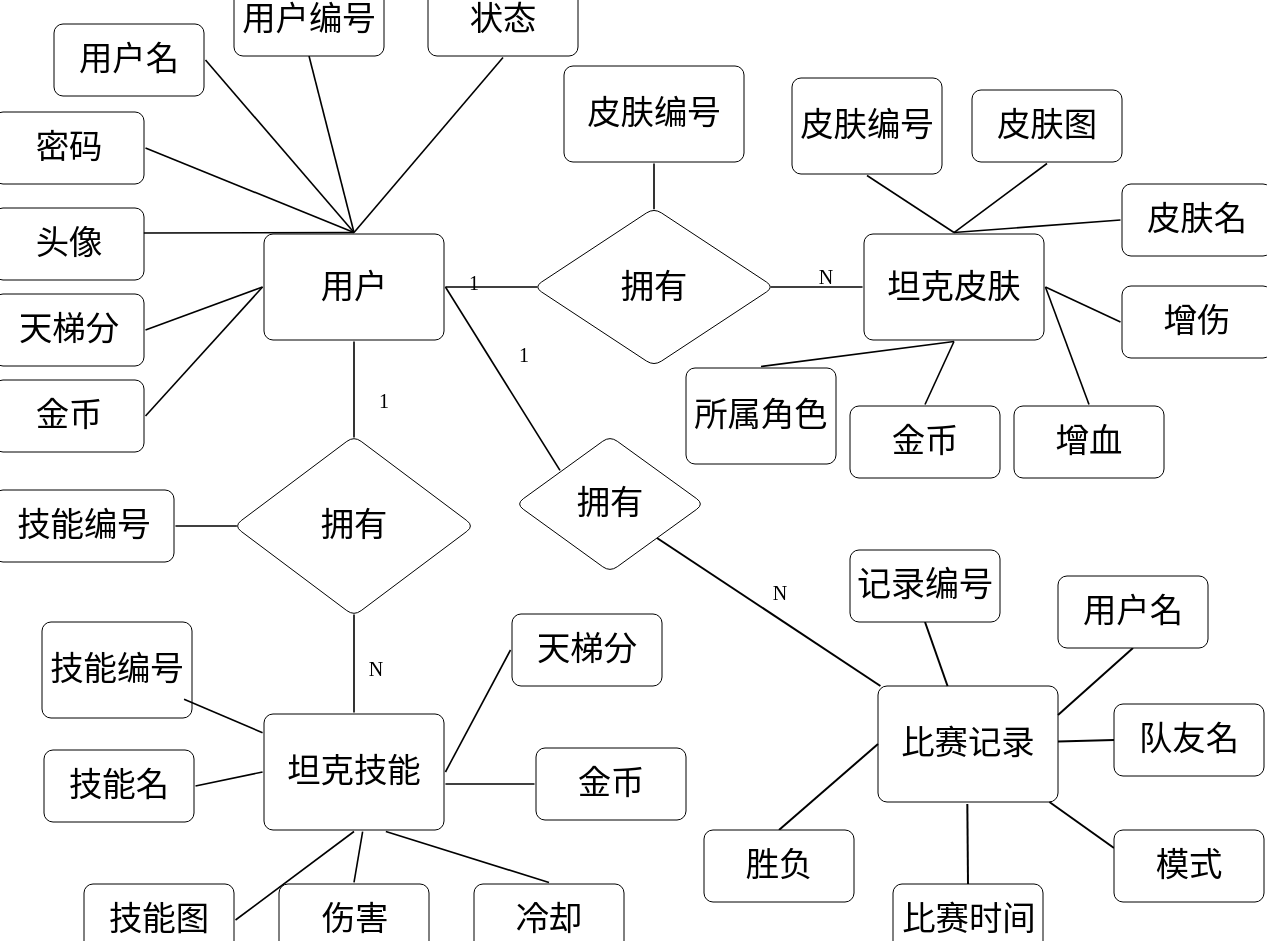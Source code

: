 <mxfile version="24.3.1" type="github">
  <diagram id="R2lEEEUBdFMjLlhIrx00" name="Page-1">
    <mxGraphModel dx="1179" dy="679" grid="1" gridSize="10" guides="1" tooltips="1" connect="1" arrows="1" fold="1" page="1" pageScale="1" pageWidth="850" pageHeight="1100" math="0" shadow="0" extFonts="Permanent Marker^https://fonts.googleapis.com/css?family=Permanent+Marker">
      <root>
        <mxCell id="0" />
        <mxCell id="1" parent="0" />
        <mxCell id="nLfnqlAzOu-xijTFju-R-73" value="用户" style="html=1;overflow=block;blockSpacing=1;whiteSpace=wrap;fontSize=16.7;fontFamily=Liberation Serif;spacing=9;rounded=1;absoluteArcSize=1;arcSize=9;strokeWidth=NaN;lucidId=5mJxovS8SzQh;" vertex="1" parent="1">
          <mxGeometry x="265" y="225" width="90" height="53" as="geometry" />
        </mxCell>
        <mxCell id="nLfnqlAzOu-xijTFju-R-74" value="拥有" style="html=1;overflow=block;blockSpacing=1;whiteSpace=wrap;rhombus;fontSize=16.7;fontFamily=Liberation Serif;spacing=3.8;rounded=1;absoluteArcSize=1;arcSize=9;strokeWidth=NaN;lucidId=pnJxdRW9WFc-;" vertex="1" parent="1">
          <mxGeometry x="400" y="212" width="120" height="79" as="geometry" />
        </mxCell>
        <mxCell id="nLfnqlAzOu-xijTFju-R-75" value="坦克皮肤" style="html=1;overflow=block;blockSpacing=1;whiteSpace=wrap;fontSize=16.7;fontFamily=Liberation Serif;spacing=9;rounded=1;absoluteArcSize=1;arcSize=9;strokeWidth=NaN;lucidId=znJxX4ZJGer0;" vertex="1" parent="1">
          <mxGeometry x="565" y="225" width="90" height="53" as="geometry" />
        </mxCell>
        <mxCell id="nLfnqlAzOu-xijTFju-R-76" value="坦克技能" style="html=1;overflow=block;blockSpacing=1;whiteSpace=wrap;fontSize=16.7;fontFamily=Liberation Serif;spacing=9;rounded=1;absoluteArcSize=1;arcSize=9;strokeWidth=NaN;lucidId=upJxDiA1Znlo;" vertex="1" parent="1">
          <mxGeometry x="265" y="465" width="90" height="58" as="geometry" />
        </mxCell>
        <mxCell id="nLfnqlAzOu-xijTFju-R-77" value="" style="html=1;jettySize=18;whiteSpace=wrap;fontSize=13;strokeOpacity=100;strokeWidth=0.8;rounded=0;startArrow=none;endArrow=none;exitX=1.008;exitY=0.5;exitPerimeter=0;entryX=0.014;entryY=0.5;entryPerimeter=0;lucidId=OQLxZdYZ2-a~;" edge="1" parent="1" source="nLfnqlAzOu-xijTFju-R-73" target="nLfnqlAzOu-xijTFju-R-74">
          <mxGeometry width="100" height="100" relative="1" as="geometry">
            <Array as="points" />
          </mxGeometry>
        </mxCell>
        <mxCell id="nLfnqlAzOu-xijTFju-R-78" value="" style="html=1;jettySize=18;whiteSpace=wrap;fontSize=13;strokeOpacity=100;strokeWidth=0.8;rounded=0;startArrow=none;endArrow=none;exitX=-0.008;exitY=0.5;exitPerimeter=0;entryX=0.986;entryY=0.5;entryPerimeter=0;lucidId=XRLx.NRkbPVe;" edge="1" parent="1" source="nLfnqlAzOu-xijTFju-R-75" target="nLfnqlAzOu-xijTFju-R-74">
          <mxGeometry width="100" height="100" relative="1" as="geometry">
            <Array as="points" />
          </mxGeometry>
        </mxCell>
        <mxCell id="nLfnqlAzOu-xijTFju-R-79" value="1" style="html=1;overflow=block;blockSpacing=1;whiteSpace=wrap;fontSize=10;fontFamily=Liberation Serif;spacing=3.8;strokeOpacity=0;fillOpacity=0;rounded=1;absoluteArcSize=1;arcSize=9;strokeWidth=NaN;lucidId=USLxUGLcS8t_;" vertex="1" parent="1">
          <mxGeometry x="340" y="240" width="60" height="15" as="geometry" />
        </mxCell>
        <mxCell id="nLfnqlAzOu-xijTFju-R-80" value="N" style="html=1;overflow=block;blockSpacing=1;whiteSpace=wrap;fontSize=10;fontFamily=Liberation Serif;spacing=3.8;strokeOpacity=0;fillOpacity=0;rounded=1;absoluteArcSize=1;arcSize=9;strokeWidth=NaN;lucidId=rTLxaQgSJzAR;" vertex="1" parent="1">
          <mxGeometry x="520" y="236" width="52" height="19" as="geometry" />
        </mxCell>
        <mxCell id="nLfnqlAzOu-xijTFju-R-81" value="拥有" style="html=1;overflow=block;blockSpacing=1;whiteSpace=wrap;rhombus;fontSize=16.7;fontFamily=Liberation Serif;spacing=3.8;rounded=1;absoluteArcSize=1;arcSize=9;strokeWidth=NaN;lucidId=2TLxeWR2nrRe;" vertex="1" parent="1">
          <mxGeometry x="250" y="326" width="120" height="90" as="geometry" />
        </mxCell>
        <mxCell id="nLfnqlAzOu-xijTFju-R-82" value="" style="html=1;jettySize=18;whiteSpace=wrap;fontSize=13;strokeOpacity=100;strokeWidth=0.8;rounded=0;startArrow=none;endArrow=none;exitX=0.5;exitY=1.014;exitPerimeter=0;entryX=0.5;entryY=0.008;entryPerimeter=0;lucidId=~TLxAzpJpkdX;" edge="1" parent="1" source="nLfnqlAzOu-xijTFju-R-73" target="nLfnqlAzOu-xijTFju-R-81">
          <mxGeometry width="100" height="100" relative="1" as="geometry">
            <Array as="points" />
          </mxGeometry>
        </mxCell>
        <mxCell id="nLfnqlAzOu-xijTFju-R-83" value="" style="html=1;jettySize=18;whiteSpace=wrap;fontSize=13;strokeOpacity=100;strokeWidth=0.8;rounded=0;startArrow=none;endArrow=none;exitX=0.5;exitY=-0.013;exitPerimeter=0;entryX=0.5;entryY=0.992;entryPerimeter=0;lucidId=eULxArPkse9q;" edge="1" parent="1" source="nLfnqlAzOu-xijTFju-R-76" target="nLfnqlAzOu-xijTFju-R-81">
          <mxGeometry width="100" height="100" relative="1" as="geometry">
            <Array as="points" />
          </mxGeometry>
        </mxCell>
        <mxCell id="nLfnqlAzOu-xijTFju-R-84" value="皮肤编号" style="html=1;overflow=block;blockSpacing=1;whiteSpace=wrap;fontSize=16.7;fontFamily=Liberation Serif;spacing=3.8;rounded=1;absoluteArcSize=1;arcSize=9;strokeWidth=NaN;lucidId=7ULx2FqxoSWt;" vertex="1" parent="1">
          <mxGeometry x="415" y="141" width="90" height="48" as="geometry" />
        </mxCell>
        <mxCell id="nLfnqlAzOu-xijTFju-R-85" value="" style="html=1;jettySize=18;whiteSpace=wrap;fontSize=13;strokeOpacity=100;strokeWidth=0.8;rounded=1;arcSize=12;edgeStyle=orthogonalEdgeStyle;startArrow=none;endArrow=none;exitX=0.5;exitY=1.016;exitPerimeter=0;entryX=0.5;entryY=0.008;entryPerimeter=0;lucidId=JVLxMqBnOSzj;" edge="1" parent="1" source="nLfnqlAzOu-xijTFju-R-84" target="nLfnqlAzOu-xijTFju-R-74">
          <mxGeometry width="100" height="100" relative="1" as="geometry">
            <Array as="points" />
          </mxGeometry>
        </mxCell>
        <mxCell id="nLfnqlAzOu-xijTFju-R-86" value="技能编号" style="html=1;overflow=block;blockSpacing=1;whiteSpace=wrap;fontSize=16.7;fontFamily=Liberation Serif;spacing=3.8;rounded=1;absoluteArcSize=1;arcSize=9;strokeWidth=NaN;lucidId=3VLxriTvLHBC;" vertex="1" parent="1">
          <mxGeometry x="130" y="353" width="90" height="36" as="geometry" />
        </mxCell>
        <mxCell id="nLfnqlAzOu-xijTFju-R-87" value="" style="html=1;jettySize=18;whiteSpace=wrap;fontSize=13;strokeOpacity=100;strokeWidth=0.8;rounded=1;arcSize=12;edgeStyle=orthogonalEdgeStyle;startArrow=none;endArrow=none;exitX=1.008;exitY=0.5;exitPerimeter=0;entryX=0.012;entryY=0.5;entryPerimeter=0;lucidId=dWLxhp4b8olQ;" edge="1" parent="1" source="nLfnqlAzOu-xijTFju-R-86" target="nLfnqlAzOu-xijTFju-R-81">
          <mxGeometry width="100" height="100" relative="1" as="geometry">
            <Array as="points" />
          </mxGeometry>
        </mxCell>
        <mxCell id="nLfnqlAzOu-xijTFju-R-88" value="金币" style="html=1;overflow=block;blockSpacing=1;whiteSpace=wrap;fontSize=16.7;fontFamily=Liberation Serif;spacing=3.8;rounded=1;absoluteArcSize=1;arcSize=9;strokeWidth=NaN;lucidId=mWLxtrk.UGpk;" vertex="1" parent="1">
          <mxGeometry x="130" y="298" width="75" height="36" as="geometry" />
        </mxCell>
        <mxCell id="nLfnqlAzOu-xijTFju-R-89" value="天梯分" style="html=1;overflow=block;blockSpacing=1;whiteSpace=wrap;fontSize=16.7;fontFamily=Liberation Serif;spacing=3.8;rounded=1;absoluteArcSize=1;arcSize=9;strokeWidth=NaN;lucidId=yWLxOyQrh~fu;" vertex="1" parent="1">
          <mxGeometry x="130" y="255" width="75" height="36" as="geometry" />
        </mxCell>
        <mxCell id="nLfnqlAzOu-xijTFju-R-90" value="头像" style="html=1;overflow=block;blockSpacing=1;whiteSpace=wrap;fontSize=16.7;fontFamily=Liberation Serif;spacing=3.8;rounded=1;absoluteArcSize=1;arcSize=9;strokeWidth=NaN;lucidId=zWLxfNadadAl;" vertex="1" parent="1">
          <mxGeometry x="130" y="212" width="75" height="36" as="geometry" />
        </mxCell>
        <mxCell id="nLfnqlAzOu-xijTFju-R-91" value="密码" style="html=1;overflow=block;blockSpacing=1;whiteSpace=wrap;fontSize=16.7;fontFamily=Liberation Serif;spacing=3.8;rounded=1;absoluteArcSize=1;arcSize=9;strokeWidth=NaN;lucidId=AWLx.1LM6rV7;" vertex="1" parent="1">
          <mxGeometry x="130" y="164" width="75" height="36" as="geometry" />
        </mxCell>
        <mxCell id="nLfnqlAzOu-xijTFju-R-92" value="用户名" style="html=1;overflow=block;blockSpacing=1;whiteSpace=wrap;fontSize=16.7;fontFamily=Liberation Serif;spacing=3.8;rounded=1;absoluteArcSize=1;arcSize=9;strokeWidth=NaN;lucidId=BWLxDkth7D4g;" vertex="1" parent="1">
          <mxGeometry x="160" y="120" width="75" height="36" as="geometry" />
        </mxCell>
        <mxCell id="nLfnqlAzOu-xijTFju-R-93" value="状态" style="html=1;overflow=block;blockSpacing=1;whiteSpace=wrap;fontSize=16.7;fontFamily=Liberation Serif;spacing=3.8;rounded=1;absoluteArcSize=1;arcSize=9;strokeWidth=NaN;lucidId=30Lx4NJOfyhK;" vertex="1" parent="1">
          <mxGeometry x="347" y="100" width="75" height="36" as="geometry" />
        </mxCell>
        <mxCell id="nLfnqlAzOu-xijTFju-R-94" value="" style="html=1;jettySize=18;whiteSpace=wrap;fontSize=13;strokeOpacity=100;strokeWidth=0.8;rounded=0;startArrow=none;endArrow=none;exitX=1.01;exitY=0.5;exitPerimeter=0;entryX=-0.008;entryY=0.5;entryPerimeter=0;lucidId=A1LxXQhs91sU;" edge="1" parent="1" source="nLfnqlAzOu-xijTFju-R-88" target="nLfnqlAzOu-xijTFju-R-73">
          <mxGeometry width="100" height="100" relative="1" as="geometry">
            <Array as="points" />
          </mxGeometry>
        </mxCell>
        <mxCell id="nLfnqlAzOu-xijTFju-R-95" value="" style="html=1;jettySize=18;whiteSpace=wrap;fontSize=13;strokeOpacity=100;strokeWidth=0.8;rounded=0;startArrow=none;endArrow=none;exitX=1.01;exitY=0.5;exitPerimeter=0;entryX=-0.008;entryY=0.5;entryPerimeter=0;lucidId=D1LxW~1gzNf5;" edge="1" parent="1" source="nLfnqlAzOu-xijTFju-R-89" target="nLfnqlAzOu-xijTFju-R-73">
          <mxGeometry width="100" height="100" relative="1" as="geometry">
            <Array as="points" />
          </mxGeometry>
        </mxCell>
        <mxCell id="nLfnqlAzOu-xijTFju-R-96" value="" style="html=1;jettySize=18;whiteSpace=wrap;fontSize=13;strokeOpacity=100;strokeWidth=0.8;rounded=0;startArrow=none;endArrow=none;exitX=0.5;exitY=-0.014;exitPerimeter=0;entryX=0.999;entryY=0.347;entryPerimeter=0;lucidId=Q1Lx.ZsRv6B0;" edge="1" parent="1" source="nLfnqlAzOu-xijTFju-R-73" target="nLfnqlAzOu-xijTFju-R-90">
          <mxGeometry width="100" height="100" relative="1" as="geometry">
            <Array as="points" />
          </mxGeometry>
        </mxCell>
        <mxCell id="nLfnqlAzOu-xijTFju-R-97" value="" style="html=1;jettySize=18;whiteSpace=wrap;fontSize=13;strokeOpacity=100;strokeWidth=0.8;rounded=0;startArrow=none;endArrow=none;exitX=1.01;exitY=0.5;exitPerimeter=0;entryX=0.5;entryY=-0.014;entryPerimeter=0;lucidId=S1LxqEW6KZtL;" edge="1" parent="1" source="nLfnqlAzOu-xijTFju-R-91" target="nLfnqlAzOu-xijTFju-R-73">
          <mxGeometry width="100" height="100" relative="1" as="geometry">
            <Array as="points" />
          </mxGeometry>
        </mxCell>
        <mxCell id="nLfnqlAzOu-xijTFju-R-98" value="" style="html=1;jettySize=18;whiteSpace=wrap;fontSize=13;strokeOpacity=100;strokeWidth=0.8;rounded=0;startArrow=none;endArrow=none;exitX=1.01;exitY=0.5;exitPerimeter=0;entryX=0.5;entryY=-0.014;entryPerimeter=0;lucidId=X1LxpJq5H98R;" edge="1" parent="1" source="nLfnqlAzOu-xijTFju-R-92" target="nLfnqlAzOu-xijTFju-R-73">
          <mxGeometry width="100" height="100" relative="1" as="geometry" />
        </mxCell>
        <mxCell id="nLfnqlAzOu-xijTFju-R-99" value="" style="html=1;jettySize=18;whiteSpace=wrap;fontSize=13;strokeOpacity=100;strokeWidth=0.8;rounded=0;startArrow=none;endArrow=none;exitX=0.5;exitY=1;entryX=0.5;entryY=-0.014;entryPerimeter=0;lucidId=21Lx26aMRFWN;exitDx=0;exitDy=0;" edge="1" parent="1" target="nLfnqlAzOu-xijTFju-R-73" source="nLfnqlAzOu-xijTFju-R-132">
          <mxGeometry width="100" height="100" relative="1" as="geometry">
            <Array as="points" />
            <mxPoint x="284" y="142" as="sourcePoint" />
          </mxGeometry>
        </mxCell>
        <mxCell id="nLfnqlAzOu-xijTFju-R-100" value="" style="html=1;jettySize=18;whiteSpace=wrap;fontSize=13;strokeOpacity=100;strokeWidth=0.8;rounded=0;startArrow=none;endArrow=none;exitX=0.5;exitY=1.021;exitPerimeter=0;entryX=0.5;entryY=-0.014;entryPerimeter=0;lucidId=g2LxGn0i3gxz;" edge="1" parent="1" source="nLfnqlAzOu-xijTFju-R-93" target="nLfnqlAzOu-xijTFju-R-73">
          <mxGeometry width="100" height="100" relative="1" as="geometry">
            <Array as="points" />
          </mxGeometry>
        </mxCell>
        <mxCell id="nLfnqlAzOu-xijTFju-R-101" value="技能名" style="html=1;overflow=block;blockSpacing=1;whiteSpace=wrap;fontSize=16.7;fontFamily=Liberation Serif;spacing=3.8;rounded=1;absoluteArcSize=1;arcSize=9;strokeWidth=NaN;lucidId=X2LxjMnTlCma;" vertex="1" parent="1">
          <mxGeometry x="155" y="483" width="75" height="36" as="geometry" />
        </mxCell>
        <mxCell id="nLfnqlAzOu-xijTFju-R-102" value="技能图" style="html=1;overflow=block;blockSpacing=1;whiteSpace=wrap;fontSize=16.7;fontFamily=Liberation Serif;spacing=3.8;rounded=1;absoluteArcSize=1;arcSize=9;strokeWidth=NaN;lucidId=X2LxjmkVklTA;" vertex="1" parent="1">
          <mxGeometry x="175" y="550" width="75" height="36" as="geometry" />
        </mxCell>
        <mxCell id="nLfnqlAzOu-xijTFju-R-103" value="冷却" style="html=1;overflow=block;blockSpacing=1;whiteSpace=wrap;fontSize=16.7;fontFamily=Liberation Serif;spacing=3.8;rounded=1;absoluteArcSize=1;arcSize=9;strokeWidth=NaN;lucidId=Y2LxvAJnf.Hg;" vertex="1" parent="1">
          <mxGeometry x="370" y="550" width="75" height="36" as="geometry" />
        </mxCell>
        <mxCell id="nLfnqlAzOu-xijTFju-R-104" value="金币" style="html=1;overflow=block;blockSpacing=1;whiteSpace=wrap;fontSize=16.7;fontFamily=Liberation Serif;spacing=3.8;rounded=1;absoluteArcSize=1;arcSize=9;strokeWidth=NaN;lucidId=Y2LxFQSGQX56;" vertex="1" parent="1">
          <mxGeometry x="401" y="482" width="75" height="36" as="geometry" />
        </mxCell>
        <mxCell id="nLfnqlAzOu-xijTFju-R-105" value="天梯分" style="html=1;overflow=block;blockSpacing=1;whiteSpace=wrap;fontSize=16.7;fontFamily=Liberation Serif;spacing=3.8;rounded=1;absoluteArcSize=1;arcSize=9;strokeWidth=NaN;lucidId=Z2Lxw5f2mMHW;" vertex="1" parent="1">
          <mxGeometry x="389" y="415" width="75" height="36" as="geometry" />
        </mxCell>
        <mxCell id="nLfnqlAzOu-xijTFju-R-106" value="技能编号" style="html=1;overflow=block;blockSpacing=1;whiteSpace=wrap;fontSize=16.7;fontFamily=Liberation Serif;spacing=3.8;rounded=1;absoluteArcSize=1;arcSize=9;strokeWidth=NaN;lucidId=02LxmSrxVLyO;" vertex="1" parent="1">
          <mxGeometry x="154" y="419" width="75" height="48" as="geometry" />
        </mxCell>
        <mxCell id="nLfnqlAzOu-xijTFju-R-107" value="伤害" style="html=1;overflow=block;blockSpacing=1;whiteSpace=wrap;fontSize=16.7;fontFamily=Liberation Serif;spacing=3.8;rounded=1;absoluteArcSize=1;arcSize=9;strokeWidth=NaN;lucidId=12LxXyLePjX8;" vertex="1" parent="1">
          <mxGeometry x="272.5" y="550" width="75" height="36" as="geometry" />
        </mxCell>
        <mxCell id="nLfnqlAzOu-xijTFju-R-108" value="所属角色" style="html=1;overflow=block;blockSpacing=1;whiteSpace=wrap;fontSize=16.7;fontFamily=Liberation Serif;spacing=3.8;rounded=1;absoluteArcSize=1;arcSize=9;strokeWidth=NaN;lucidId=~2LxMBB_yBZ-;" vertex="1" parent="1">
          <mxGeometry x="476" y="292" width="75" height="48" as="geometry" />
        </mxCell>
        <mxCell id="nLfnqlAzOu-xijTFju-R-109" value="增血" style="html=1;overflow=block;blockSpacing=1;whiteSpace=wrap;fontSize=16.7;fontFamily=Liberation Serif;spacing=3.8;rounded=1;absoluteArcSize=1;arcSize=9;strokeWidth=NaN;lucidId=a3LxFINj0AFf;" vertex="1" parent="1">
          <mxGeometry x="640" y="311" width="75" height="36" as="geometry" />
        </mxCell>
        <mxCell id="nLfnqlAzOu-xijTFju-R-110" value="增伤" style="html=1;overflow=block;blockSpacing=1;whiteSpace=wrap;fontSize=16.7;fontFamily=Liberation Serif;spacing=3.8;rounded=1;absoluteArcSize=1;arcSize=9;strokeWidth=NaN;lucidId=b3Lxh1D51o0N;" vertex="1" parent="1">
          <mxGeometry x="694" y="251" width="75" height="36" as="geometry" />
        </mxCell>
        <mxCell id="nLfnqlAzOu-xijTFju-R-111" value="皮肤名" style="html=1;overflow=block;blockSpacing=1;whiteSpace=wrap;fontSize=16.7;fontFamily=Liberation Serif;spacing=3.8;rounded=1;absoluteArcSize=1;arcSize=9;strokeWidth=NaN;lucidId=b3LxSzIRKIU_;" vertex="1" parent="1">
          <mxGeometry x="694" y="200" width="75" height="36" as="geometry" />
        </mxCell>
        <mxCell id="nLfnqlAzOu-xijTFju-R-112" value="金币" style="html=1;overflow=block;blockSpacing=1;whiteSpace=wrap;fontSize=16.7;fontFamily=Liberation Serif;spacing=3.8;rounded=1;absoluteArcSize=1;arcSize=9;strokeWidth=NaN;lucidId=c3LxEuIJ4r7U;" vertex="1" parent="1">
          <mxGeometry x="558" y="311" width="75" height="36" as="geometry" />
        </mxCell>
        <mxCell id="nLfnqlAzOu-xijTFju-R-113" value="皮肤图" style="html=1;overflow=block;blockSpacing=1;whiteSpace=wrap;fontSize=16.7;fontFamily=Liberation Serif;spacing=3.8;rounded=1;absoluteArcSize=1;arcSize=9;strokeWidth=NaN;lucidId=d3LxZ..XLDe1;" vertex="1" parent="1">
          <mxGeometry x="619" y="153" width="75" height="36" as="geometry" />
        </mxCell>
        <mxCell id="nLfnqlAzOu-xijTFju-R-114" value="皮肤编号" style="html=1;overflow=block;blockSpacing=1;whiteSpace=wrap;fontSize=16.7;fontFamily=Liberation Serif;spacing=3.8;rounded=1;absoluteArcSize=1;arcSize=9;strokeWidth=NaN;lucidId=d3LxQHdfBdSC;" vertex="1" parent="1">
          <mxGeometry x="529" y="147" width="75" height="48" as="geometry" />
        </mxCell>
        <mxCell id="nLfnqlAzOu-xijTFju-R-115" value="" style="html=1;jettySize=18;whiteSpace=wrap;fontSize=13;strokeOpacity=100;strokeWidth=0.8;rounded=0;startArrow=none;endArrow=none;exitX=0.947;exitY=0.804;exitPerimeter=0;entryX=-0.008;entryY=0.161;entryPerimeter=0;lucidId=l3LxHEGDolCh;" edge="1" parent="1" source="nLfnqlAzOu-xijTFju-R-106" target="nLfnqlAzOu-xijTFju-R-76">
          <mxGeometry width="100" height="100" relative="1" as="geometry">
            <Array as="points" />
          </mxGeometry>
        </mxCell>
        <mxCell id="nLfnqlAzOu-xijTFju-R-116" value="" style="html=1;jettySize=18;whiteSpace=wrap;fontSize=13;strokeOpacity=100;strokeWidth=0.8;rounded=0;startArrow=none;endArrow=none;exitX=1.01;exitY=0.5;exitPerimeter=0;entryX=-0.008;entryY=0.5;entryPerimeter=0;lucidId=o3LxJrZ1QBqw;" edge="1" parent="1" source="nLfnqlAzOu-xijTFju-R-101" target="nLfnqlAzOu-xijTFju-R-76">
          <mxGeometry width="100" height="100" relative="1" as="geometry">
            <Array as="points" />
          </mxGeometry>
        </mxCell>
        <mxCell id="nLfnqlAzOu-xijTFju-R-117" value="" style="html=1;jettySize=18;whiteSpace=wrap;fontSize=13;strokeOpacity=100;strokeWidth=0.8;rounded=0;startArrow=none;endArrow=none;exitX=1.01;exitY=0.5;exitPerimeter=0;entryX=0.5;entryY=1.013;entryPerimeter=0;lucidId=s3LxqxCepqXp;" edge="1" parent="1" source="nLfnqlAzOu-xijTFju-R-102" target="nLfnqlAzOu-xijTFju-R-76">
          <mxGeometry width="100" height="100" relative="1" as="geometry">
            <Array as="points" />
          </mxGeometry>
        </mxCell>
        <mxCell id="nLfnqlAzOu-xijTFju-R-118" value="" style="html=1;jettySize=18;whiteSpace=wrap;fontSize=13;strokeOpacity=100;strokeWidth=0.8;rounded=0;startArrow=none;endArrow=none;exitX=0.5;exitY=-0.021;exitPerimeter=0;entryX=0.548;entryY=1.013;entryPerimeter=0;lucidId=u3LxaPORXpqk;" edge="1" parent="1" source="nLfnqlAzOu-xijTFju-R-107" target="nLfnqlAzOu-xijTFju-R-76">
          <mxGeometry width="100" height="100" relative="1" as="geometry">
            <Array as="points" />
          </mxGeometry>
        </mxCell>
        <mxCell id="nLfnqlAzOu-xijTFju-R-119" value="" style="html=1;jettySize=18;whiteSpace=wrap;fontSize=13;strokeOpacity=100;strokeWidth=0.8;rounded=0;startArrow=none;endArrow=none;exitX=0.5;exitY=-0.021;exitPerimeter=0;entryX=0.677;entryY=1.013;entryPerimeter=0;lucidId=x3LxK9KMZsjA;" edge="1" parent="1" source="nLfnqlAzOu-xijTFju-R-103" target="nLfnqlAzOu-xijTFju-R-76">
          <mxGeometry width="100" height="100" relative="1" as="geometry">
            <Array as="points" />
          </mxGeometry>
        </mxCell>
        <mxCell id="nLfnqlAzOu-xijTFju-R-120" value="" style="html=1;jettySize=18;whiteSpace=wrap;fontSize=13;strokeOpacity=100;strokeWidth=0.8;rounded=0;startArrow=none;endArrow=none;exitX=-0.01;exitY=0.5;exitPerimeter=0;entryX=1.008;entryY=0.603;entryPerimeter=0;lucidId=C3LxNEglUify;" edge="1" parent="1" source="nLfnqlAzOu-xijTFju-R-104" target="nLfnqlAzOu-xijTFju-R-76">
          <mxGeometry width="100" height="100" relative="1" as="geometry">
            <Array as="points" />
          </mxGeometry>
        </mxCell>
        <mxCell id="nLfnqlAzOu-xijTFju-R-121" value="" style="html=1;jettySize=18;whiteSpace=wrap;fontSize=13;strokeOpacity=100;strokeWidth=0.8;rounded=0;startArrow=none;endArrow=none;exitX=-0.01;exitY=0.5;exitPerimeter=0;entryX=1.008;entryY=0.5;entryPerimeter=0;lucidId=E3LxJE5vxFAh;" edge="1" parent="1" source="nLfnqlAzOu-xijTFju-R-105" target="nLfnqlAzOu-xijTFju-R-76">
          <mxGeometry width="100" height="100" relative="1" as="geometry">
            <Array as="points" />
          </mxGeometry>
        </mxCell>
        <mxCell id="nLfnqlAzOu-xijTFju-R-122" value="" style="html=1;jettySize=18;whiteSpace=wrap;fontSize=13;strokeOpacity=100;strokeWidth=0.8;rounded=0;startArrow=none;endArrow=none;exitX=0.5;exitY=1.016;exitPerimeter=0;entryX=0.5;entryY=-0.014;entryPerimeter=0;lucidId=b5LxeN9BPqAb;" edge="1" parent="1" source="nLfnqlAzOu-xijTFju-R-114" target="nLfnqlAzOu-xijTFju-R-75">
          <mxGeometry width="100" height="100" relative="1" as="geometry">
            <Array as="points" />
          </mxGeometry>
        </mxCell>
        <mxCell id="nLfnqlAzOu-xijTFju-R-123" value="" style="html=1;jettySize=18;whiteSpace=wrap;fontSize=13;strokeOpacity=100;strokeWidth=0.8;rounded=0;startArrow=none;endArrow=none;exitX=0.5;exitY=1.021;exitPerimeter=0;entryX=0.5;entryY=-0.014;entryPerimeter=0;lucidId=e5Lx.QnCtz0v;" edge="1" parent="1" source="nLfnqlAzOu-xijTFju-R-113" target="nLfnqlAzOu-xijTFju-R-75">
          <mxGeometry width="100" height="100" relative="1" as="geometry">
            <Array as="points" />
          </mxGeometry>
        </mxCell>
        <mxCell id="nLfnqlAzOu-xijTFju-R-124" value="" style="html=1;jettySize=18;whiteSpace=wrap;fontSize=13;strokeOpacity=100;strokeWidth=0.8;rounded=0;startArrow=none;endArrow=none;exitX=-0.01;exitY=0.5;exitPerimeter=0;entryX=0.5;entryY=-0.014;entryPerimeter=0;lucidId=g5Lxb8Bix7Aa;" edge="1" parent="1" source="nLfnqlAzOu-xijTFju-R-111" target="nLfnqlAzOu-xijTFju-R-75">
          <mxGeometry width="100" height="100" relative="1" as="geometry">
            <Array as="points" />
          </mxGeometry>
        </mxCell>
        <mxCell id="nLfnqlAzOu-xijTFju-R-125" value="" style="html=1;jettySize=18;whiteSpace=wrap;fontSize=13;strokeOpacity=100;strokeWidth=0.8;rounded=0;startArrow=none;endArrow=none;exitX=-0.01;exitY=0.5;exitPerimeter=0;entryX=1.008;entryY=0.5;entryPerimeter=0;lucidId=n5LxXGbXZrgi;" edge="1" parent="1" source="nLfnqlAzOu-xijTFju-R-110" target="nLfnqlAzOu-xijTFju-R-75">
          <mxGeometry width="100" height="100" relative="1" as="geometry">
            <Array as="points" />
          </mxGeometry>
        </mxCell>
        <mxCell id="nLfnqlAzOu-xijTFju-R-126" value="" style="html=1;jettySize=18;whiteSpace=wrap;fontSize=13;strokeOpacity=100;strokeWidth=0.8;rounded=0;startArrow=none;endArrow=none;exitX=0.5;exitY=-0.021;exitPerimeter=0;entryX=1.008;entryY=0.5;entryPerimeter=0;lucidId=r5Lxr-AEy._X;" edge="1" parent="1" source="nLfnqlAzOu-xijTFju-R-109" target="nLfnqlAzOu-xijTFju-R-75">
          <mxGeometry width="100" height="100" relative="1" as="geometry">
            <Array as="points" />
          </mxGeometry>
        </mxCell>
        <mxCell id="nLfnqlAzOu-xijTFju-R-127" value="" style="html=1;jettySize=18;whiteSpace=wrap;fontSize=13;strokeOpacity=100;strokeWidth=0.8;rounded=0;startArrow=none;endArrow=none;exitX=0.5;exitY=-0.021;exitPerimeter=0;entryX=0.5;entryY=1.014;entryPerimeter=0;lucidId=t5LxkfalMb8b;" edge="1" parent="1" source="nLfnqlAzOu-xijTFju-R-112" target="nLfnqlAzOu-xijTFju-R-75">
          <mxGeometry width="100" height="100" relative="1" as="geometry">
            <Array as="points" />
          </mxGeometry>
        </mxCell>
        <mxCell id="nLfnqlAzOu-xijTFju-R-128" value="" style="html=1;jettySize=18;whiteSpace=wrap;fontSize=13;strokeOpacity=100;strokeWidth=0.8;rounded=0;startArrow=none;endArrow=none;exitX=0.5;exitY=-0.016;exitPerimeter=0;entryX=0.5;entryY=1.014;entryPerimeter=0;lucidId=v5LxBGaqBqd-;" edge="1" parent="1" source="nLfnqlAzOu-xijTFju-R-108" target="nLfnqlAzOu-xijTFju-R-75">
          <mxGeometry width="100" height="100" relative="1" as="geometry">
            <Array as="points" />
          </mxGeometry>
        </mxCell>
        <mxCell id="nLfnqlAzOu-xijTFju-R-135" style="rounded=0;orthogonalLoop=1;jettySize=auto;html=1;exitX=1;exitY=1;exitDx=0;exitDy=0;endArrow=none;endFill=0;" edge="1" parent="1" source="nLfnqlAzOu-xijTFju-R-129" target="nLfnqlAzOu-xijTFju-R-131">
          <mxGeometry relative="1" as="geometry" />
        </mxCell>
        <mxCell id="nLfnqlAzOu-xijTFju-R-129" value="拥有" style="html=1;overflow=block;blockSpacing=1;whiteSpace=wrap;rhombus;fontSize=16.7;fontFamily=Liberation Serif;spacing=3.8;rounded=1;absoluteArcSize=1;arcSize=9;strokeWidth=NaN;lucidId=x6Lx53XVMmyS;" vertex="1" parent="1">
          <mxGeometry x="391" y="326" width="94" height="68" as="geometry" />
        </mxCell>
        <mxCell id="nLfnqlAzOu-xijTFju-R-130" value="" style="html=1;jettySize=18;whiteSpace=wrap;fontSize=13;strokeOpacity=100;strokeWidth=0.8;rounded=0;startArrow=none;endArrow=none;exitX=1.008;exitY=0.5;exitPerimeter=0;entryX=0.234;entryY=0.253;entryPerimeter=0;lucidId=S6LxLcMLKy75;" edge="1" parent="1" source="nLfnqlAzOu-xijTFju-R-73" target="nLfnqlAzOu-xijTFju-R-129">
          <mxGeometry width="100" height="100" relative="1" as="geometry">
            <Array as="points" />
          </mxGeometry>
        </mxCell>
        <mxCell id="nLfnqlAzOu-xijTFju-R-131" value="比赛记录" style="html=1;overflow=block;blockSpacing=1;whiteSpace=wrap;fontSize=16.7;fontFamily=Liberation Serif;spacing=9;rounded=1;absoluteArcSize=1;arcSize=9;strokeWidth=NaN;lucidId=26LxxIJB7RgW;" vertex="1" parent="1">
          <mxGeometry x="572" y="451" width="90" height="58" as="geometry" />
        </mxCell>
        <mxCell id="nLfnqlAzOu-xijTFju-R-132" value="用户编号" style="html=1;overflow=block;blockSpacing=1;whiteSpace=wrap;fontSize=16.7;fontFamily=Liberation Serif;spacing=3.8;rounded=1;absoluteArcSize=1;arcSize=9;strokeWidth=NaN;lucidId=8WLx5IbTKtVX;" vertex="1" parent="1">
          <mxGeometry x="250" y="100" width="75" height="36" as="geometry" />
        </mxCell>
        <mxCell id="nLfnqlAzOu-xijTFju-R-133" value="1" style="html=1;overflow=block;blockSpacing=1;whiteSpace=wrap;fontSize=10;fontFamily=Liberation Serif;spacing=3.8;strokeOpacity=0;fillOpacity=0;rounded=1;absoluteArcSize=1;arcSize=9;strokeWidth=NaN;lucidId=USLxUGLcS8t_;" vertex="1" parent="1">
          <mxGeometry x="295" y="263" width="60" height="90" as="geometry" />
        </mxCell>
        <mxCell id="nLfnqlAzOu-xijTFju-R-134" value="N" style="html=1;overflow=block;blockSpacing=1;whiteSpace=wrap;fontSize=10;fontFamily=Liberation Serif;spacing=3.8;strokeOpacity=0;fillOpacity=0;rounded=1;absoluteArcSize=1;arcSize=9;strokeWidth=NaN;lucidId=rTLxaQgSJzAR;" vertex="1" parent="1">
          <mxGeometry x="295" y="432" width="52" height="19" as="geometry" />
        </mxCell>
        <mxCell id="nLfnqlAzOu-xijTFju-R-149" style="rounded=0;orthogonalLoop=1;jettySize=auto;html=1;exitX=0.5;exitY=0;exitDx=0;exitDy=0;entryX=0;entryY=0.5;entryDx=0;entryDy=0;endArrow=none;endFill=0;" edge="1" parent="1" source="nLfnqlAzOu-xijTFju-R-136" target="nLfnqlAzOu-xijTFju-R-131">
          <mxGeometry relative="1" as="geometry" />
        </mxCell>
        <mxCell id="nLfnqlAzOu-xijTFju-R-136" value="胜负" style="html=1;overflow=block;blockSpacing=1;whiteSpace=wrap;fontSize=16.7;fontFamily=Liberation Serif;spacing=3.8;rounded=1;absoluteArcSize=1;arcSize=9;strokeWidth=NaN;lucidId=Z2Lxw5f2mMHW;" vertex="1" parent="1">
          <mxGeometry x="485" y="523" width="75" height="36" as="geometry" />
        </mxCell>
        <mxCell id="nLfnqlAzOu-xijTFju-R-146" style="rounded=0;orthogonalLoop=1;jettySize=auto;html=1;exitX=0;exitY=0.25;exitDx=0;exitDy=0;endArrow=none;endFill=0;" edge="1" parent="1" source="nLfnqlAzOu-xijTFju-R-137" target="nLfnqlAzOu-xijTFju-R-131">
          <mxGeometry relative="1" as="geometry" />
        </mxCell>
        <mxCell id="nLfnqlAzOu-xijTFju-R-137" value="模式" style="html=1;overflow=block;blockSpacing=1;whiteSpace=wrap;fontSize=16.7;fontFamily=Liberation Serif;spacing=3.8;rounded=1;absoluteArcSize=1;arcSize=9;strokeWidth=NaN;lucidId=Z2Lxw5f2mMHW;" vertex="1" parent="1">
          <mxGeometry x="690" y="523" width="75" height="36" as="geometry" />
        </mxCell>
        <mxCell id="nLfnqlAzOu-xijTFju-R-145" style="rounded=0;orthogonalLoop=1;jettySize=auto;html=1;exitX=0;exitY=0.5;exitDx=0;exitDy=0;endArrow=none;endFill=0;" edge="1" parent="1" source="nLfnqlAzOu-xijTFju-R-138" target="nLfnqlAzOu-xijTFju-R-131">
          <mxGeometry relative="1" as="geometry" />
        </mxCell>
        <mxCell id="nLfnqlAzOu-xijTFju-R-138" value="队友名" style="html=1;overflow=block;blockSpacing=1;whiteSpace=wrap;fontSize=16.7;fontFamily=Liberation Serif;spacing=3.8;rounded=1;absoluteArcSize=1;arcSize=9;strokeWidth=NaN;lucidId=Z2Lxw5f2mMHW;" vertex="1" parent="1">
          <mxGeometry x="690" y="460" width="75" height="36" as="geometry" />
        </mxCell>
        <mxCell id="nLfnqlAzOu-xijTFju-R-143" style="rounded=0;orthogonalLoop=1;jettySize=auto;html=1;exitX=0.5;exitY=1;exitDx=0;exitDy=0;entryX=1;entryY=0.25;entryDx=0;entryDy=0;endArrow=none;endFill=0;" edge="1" parent="1" source="nLfnqlAzOu-xijTFju-R-139" target="nLfnqlAzOu-xijTFju-R-131">
          <mxGeometry relative="1" as="geometry" />
        </mxCell>
        <mxCell id="nLfnqlAzOu-xijTFju-R-139" value="用户名" style="html=1;overflow=block;blockSpacing=1;whiteSpace=wrap;fontSize=16.7;fontFamily=Liberation Serif;spacing=3.8;rounded=1;absoluteArcSize=1;arcSize=9;strokeWidth=NaN;lucidId=Z2Lxw5f2mMHW;" vertex="1" parent="1">
          <mxGeometry x="662" y="396" width="75" height="36" as="geometry" />
        </mxCell>
        <mxCell id="nLfnqlAzOu-xijTFju-R-142" style="rounded=0;orthogonalLoop=1;jettySize=auto;html=1;exitX=0.5;exitY=1;exitDx=0;exitDy=0;endArrow=none;endFill=0;" edge="1" parent="1" source="nLfnqlAzOu-xijTFju-R-140" target="nLfnqlAzOu-xijTFju-R-131">
          <mxGeometry relative="1" as="geometry" />
        </mxCell>
        <mxCell id="nLfnqlAzOu-xijTFju-R-140" value="&lt;span data-sider-select-id=&quot;7be2c9fe-45df-4f62-b58a-d9285785cabb&quot; style=&quot;&quot;&gt;&lt;font data-sider-select-id=&quot;59152ca3-5531-4d0a-ac89-f8d49fb64249&quot; style=&quot;font-size: 17px;&quot;&gt;记录编号&lt;/font&gt;&lt;/span&gt;" style="html=1;overflow=block;blockSpacing=1;whiteSpace=wrap;fontSize=16.7;fontFamily=Liberation Serif;spacing=3.8;rounded=1;absoluteArcSize=1;arcSize=9;strokeWidth=NaN;lucidId=Z2Lxw5f2mMHW;" vertex="1" parent="1">
          <mxGeometry x="558" y="383" width="75" height="36" as="geometry" />
        </mxCell>
        <mxCell id="nLfnqlAzOu-xijTFju-R-147" style="rounded=0;orthogonalLoop=1;jettySize=auto;html=1;exitX=0.5;exitY=0;exitDx=0;exitDy=0;endArrow=none;endFill=0;" edge="1" parent="1" source="nLfnqlAzOu-xijTFju-R-141">
          <mxGeometry relative="1" as="geometry">
            <mxPoint x="616.667" y="510.0" as="targetPoint" />
          </mxGeometry>
        </mxCell>
        <mxCell id="nLfnqlAzOu-xijTFju-R-141" value="比赛时间" style="html=1;overflow=block;blockSpacing=1;whiteSpace=wrap;fontSize=16.7;fontFamily=Liberation Serif;spacing=3.8;rounded=1;absoluteArcSize=1;arcSize=9;strokeWidth=NaN;lucidId=Z2Lxw5f2mMHW;" vertex="1" parent="1">
          <mxGeometry x="579.5" y="550" width="75" height="36" as="geometry" />
        </mxCell>
        <mxCell id="nLfnqlAzOu-xijTFju-R-150" value="1" style="html=1;overflow=block;blockSpacing=1;whiteSpace=wrap;fontSize=10;fontFamily=Liberation Serif;spacing=3.8;strokeOpacity=0;fillOpacity=0;rounded=1;absoluteArcSize=1;arcSize=9;strokeWidth=NaN;lucidId=USLxUGLcS8t_;" vertex="1" parent="1">
          <mxGeometry x="365" y="240" width="60" height="90" as="geometry" />
        </mxCell>
        <mxCell id="nLfnqlAzOu-xijTFju-R-151" value="N" style="html=1;overflow=block;blockSpacing=1;whiteSpace=wrap;fontSize=10;fontFamily=Liberation Serif;spacing=3.8;strokeOpacity=0;fillOpacity=0;rounded=1;absoluteArcSize=1;arcSize=9;strokeWidth=NaN;lucidId=rTLxaQgSJzAR;" vertex="1" parent="1">
          <mxGeometry x="496.5" y="394" width="52" height="19" as="geometry" />
        </mxCell>
      </root>
    </mxGraphModel>
  </diagram>
</mxfile>
